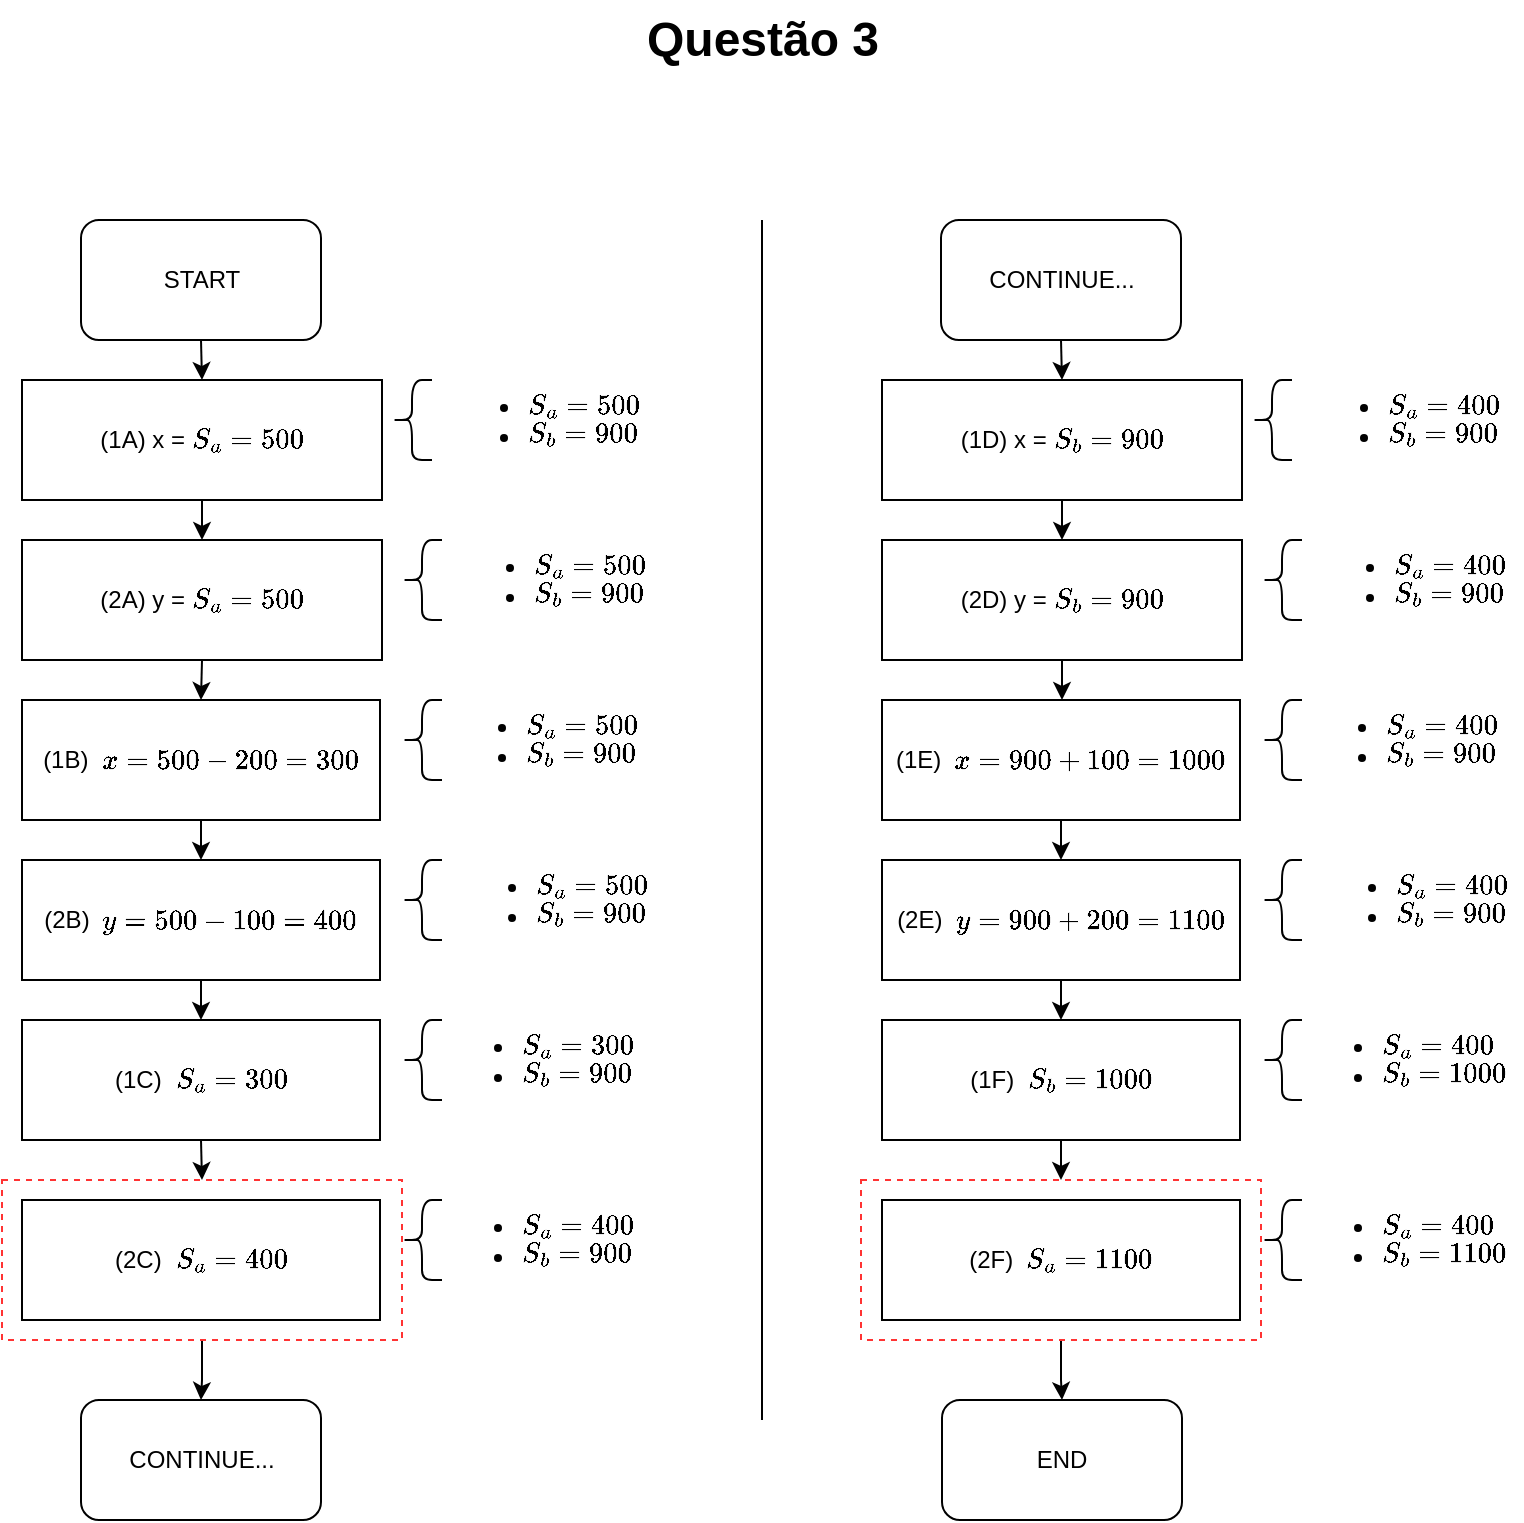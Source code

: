 <mxfile version="14.5.10" type="device"><diagram id="6UnbXr8qQGs8KQ7MlS7m" name="Page-1"><mxGraphModel dx="1185" dy="1783" grid="1" gridSize="10" guides="1" tooltips="1" connect="1" arrows="1" fold="1" page="1" pageScale="1" pageWidth="827" pageHeight="1169" math="1" shadow="0"><root><mxCell id="0"/><mxCell id="1" parent="0"/><mxCell id="nnOhS1JtS-oErV_uSZDZ-1" value="START" style="rounded=1;whiteSpace=wrap;html=1;" vertex="1" parent="1"><mxGeometry x="73.5" y="-1010" width="120" height="60" as="geometry"/></mxCell><mxCell id="nnOhS1JtS-oErV_uSZDZ-2" value="(1A) x = `S_a=500`" style="rounded=0;whiteSpace=wrap;html=1;" vertex="1" parent="1"><mxGeometry x="44" y="-930" width="180" height="60" as="geometry"/></mxCell><mxCell id="nnOhS1JtS-oErV_uSZDZ-3" value="(2A) y = `S_a=500`" style="rounded=0;whiteSpace=wrap;html=1;" vertex="1" parent="1"><mxGeometry x="44" y="-850" width="180" height="60" as="geometry"/></mxCell><mxCell id="nnOhS1JtS-oErV_uSZDZ-4" value="" style="shape=curlyBracket;whiteSpace=wrap;html=1;rounded=1;" vertex="1" parent="1"><mxGeometry x="229" y="-930" width="20" height="40" as="geometry"/></mxCell><mxCell id="nnOhS1JtS-oErV_uSZDZ-5" value="&lt;ul&gt;&lt;li&gt;`S_a =500`&lt;/li&gt;&lt;li&gt;`S_b=900`&lt;/li&gt;&lt;/ul&gt;" style="text;strokeColor=none;fillColor=none;html=1;whiteSpace=wrap;verticalAlign=middle;overflow=hidden;" vertex="1" parent="1"><mxGeometry x="255.25" y="-950" width="108.75" height="80" as="geometry"/></mxCell><mxCell id="nnOhS1JtS-oErV_uSZDZ-6" value="" style="shape=curlyBracket;whiteSpace=wrap;html=1;rounded=1;" vertex="1" parent="1"><mxGeometry x="234" y="-850" width="20" height="40" as="geometry"/></mxCell><mxCell id="nnOhS1JtS-oErV_uSZDZ-51" style="edgeStyle=orthogonalEdgeStyle;rounded=0;orthogonalLoop=1;jettySize=auto;html=1;exitX=0.5;exitY=1;exitDx=0;exitDy=0;entryX=0.5;entryY=0;entryDx=0;entryDy=0;" edge="1" parent="1" source="nnOhS1JtS-oErV_uSZDZ-8" target="nnOhS1JtS-oErV_uSZDZ-13"><mxGeometry relative="1" as="geometry"/></mxCell><mxCell id="nnOhS1JtS-oErV_uSZDZ-8" value="(1B)&amp;nbsp; `x=500-200&lt;br&gt;=300`" style="rounded=0;whiteSpace=wrap;html=1;" vertex="1" parent="1"><mxGeometry x="44" y="-770" width="179" height="60" as="geometry"/></mxCell><mxCell id="nnOhS1JtS-oErV_uSZDZ-9" value="" style="shape=curlyBracket;whiteSpace=wrap;html=1;rounded=1;" vertex="1" parent="1"><mxGeometry x="234" y="-770" width="20" height="40" as="geometry"/></mxCell><mxCell id="nnOhS1JtS-oErV_uSZDZ-11" value="&lt;ul&gt;&lt;li&gt;`S_a =500`&lt;/li&gt;&lt;li&gt;`S_b=900`&lt;/li&gt;&lt;/ul&gt;" style="text;strokeColor=none;fillColor=none;html=1;whiteSpace=wrap;verticalAlign=middle;overflow=hidden;" vertex="1" parent="1"><mxGeometry x="257.75" y="-870" width="106.25" height="80" as="geometry"/></mxCell><mxCell id="nnOhS1JtS-oErV_uSZDZ-12" value="&lt;ul&gt;&lt;li&gt;`S_a =500`&lt;/li&gt;&lt;li&gt;`S_b=900`&lt;/li&gt;&lt;/ul&gt;" style="text;strokeColor=none;fillColor=none;html=1;whiteSpace=wrap;verticalAlign=middle;overflow=hidden;" vertex="1" parent="1"><mxGeometry x="254" y="-790" width="110" height="80" as="geometry"/></mxCell><mxCell id="nnOhS1JtS-oErV_uSZDZ-52" style="edgeStyle=orthogonalEdgeStyle;rounded=0;orthogonalLoop=1;jettySize=auto;html=1;exitX=0.5;exitY=1;exitDx=0;exitDy=0;entryX=0.5;entryY=0;entryDx=0;entryDy=0;" edge="1" parent="1" source="nnOhS1JtS-oErV_uSZDZ-13" target="nnOhS1JtS-oErV_uSZDZ-16"><mxGeometry relative="1" as="geometry"/></mxCell><mxCell id="nnOhS1JtS-oErV_uSZDZ-13" value="(2B)&amp;nbsp; `y=500-100&lt;br&gt;=400`" style="rounded=0;whiteSpace=wrap;html=1;" vertex="1" parent="1"><mxGeometry x="44" y="-690" width="179" height="60" as="geometry"/></mxCell><mxCell id="nnOhS1JtS-oErV_uSZDZ-14" value="" style="shape=curlyBracket;whiteSpace=wrap;html=1;rounded=1;" vertex="1" parent="1"><mxGeometry x="234" y="-690" width="20" height="40" as="geometry"/></mxCell><mxCell id="nnOhS1JtS-oErV_uSZDZ-15" value="&lt;ul&gt;&lt;li&gt;`S_a =500`&lt;/li&gt;&lt;li&gt;`S_b=900`&lt;/li&gt;&lt;/ul&gt;" style="text;strokeColor=none;fillColor=none;html=1;whiteSpace=wrap;verticalAlign=middle;overflow=hidden;" vertex="1" parent="1"><mxGeometry x="259" y="-710" width="105" height="80" as="geometry"/></mxCell><mxCell id="nnOhS1JtS-oErV_uSZDZ-53" style="edgeStyle=orthogonalEdgeStyle;rounded=0;orthogonalLoop=1;jettySize=auto;html=1;exitX=0.5;exitY=1;exitDx=0;exitDy=0;entryX=0.5;entryY=0;entryDx=0;entryDy=0;" edge="1" parent="1" source="nnOhS1JtS-oErV_uSZDZ-16" target="nnOhS1JtS-oErV_uSZDZ-23"><mxGeometry relative="1" as="geometry"/></mxCell><mxCell id="nnOhS1JtS-oErV_uSZDZ-16" value="(1C)&amp;nbsp; `S_a=300`" style="rounded=0;whiteSpace=wrap;html=1;" vertex="1" parent="1"><mxGeometry x="44" y="-610" width="179" height="60" as="geometry"/></mxCell><mxCell id="nnOhS1JtS-oErV_uSZDZ-17" value="" style="shape=curlyBracket;whiteSpace=wrap;html=1;rounded=1;" vertex="1" parent="1"><mxGeometry x="234" y="-610" width="20" height="40" as="geometry"/></mxCell><mxCell id="nnOhS1JtS-oErV_uSZDZ-18" value="&lt;ul&gt;&lt;li&gt;`S_a =300`&lt;/li&gt;&lt;li&gt;`S_b=900`&lt;/li&gt;&lt;/ul&gt;" style="text;strokeColor=none;fillColor=none;html=1;whiteSpace=wrap;verticalAlign=middle;overflow=hidden;" vertex="1" parent="1"><mxGeometry x="251.5" y="-630" width="112.5" height="80" as="geometry"/></mxCell><mxCell id="nnOhS1JtS-oErV_uSZDZ-19" value="(2C)&amp;nbsp; `S_a=400`" style="rounded=0;whiteSpace=wrap;html=1;" vertex="1" parent="1"><mxGeometry x="44" y="-520" width="179" height="60" as="geometry"/></mxCell><mxCell id="nnOhS1JtS-oErV_uSZDZ-20" value="" style="shape=curlyBracket;whiteSpace=wrap;html=1;rounded=1;" vertex="1" parent="1"><mxGeometry x="234" y="-520" width="20" height="40" as="geometry"/></mxCell><mxCell id="nnOhS1JtS-oErV_uSZDZ-21" value="&lt;ul&gt;&lt;li&gt;`S_a =400`&lt;/li&gt;&lt;li&gt;`S_b=900`&lt;/li&gt;&lt;/ul&gt;" style="text;strokeColor=none;fillColor=none;html=1;whiteSpace=wrap;verticalAlign=middle;overflow=hidden;" vertex="1" parent="1"><mxGeometry x="251.5" y="-540" width="112.5" height="80" as="geometry"/></mxCell><mxCell id="nnOhS1JtS-oErV_uSZDZ-63" style="edgeStyle=orthogonalEdgeStyle;rounded=0;orthogonalLoop=1;jettySize=auto;html=1;exitX=0.5;exitY=1;exitDx=0;exitDy=0;" edge="1" parent="1" source="nnOhS1JtS-oErV_uSZDZ-23" target="nnOhS1JtS-oErV_uSZDZ-25"><mxGeometry relative="1" as="geometry"/></mxCell><mxCell id="nnOhS1JtS-oErV_uSZDZ-23" value="" style="rounded=0;whiteSpace=wrap;html=1;dashed=1;fillColor=none;strokeColor=#FF3333;" vertex="1" parent="1"><mxGeometry x="34" y="-530" width="200" height="80" as="geometry"/></mxCell><mxCell id="nnOhS1JtS-oErV_uSZDZ-24" value="" style="endArrow=none;html=1;" edge="1" parent="1"><mxGeometry width="50" height="50" relative="1" as="geometry"><mxPoint x="414" y="-410" as="sourcePoint"/><mxPoint x="414" y="-1010" as="targetPoint"/></mxGeometry></mxCell><mxCell id="nnOhS1JtS-oErV_uSZDZ-25" value="CONTINUE..." style="rounded=1;whiteSpace=wrap;html=1;" vertex="1" parent="1"><mxGeometry x="73.5" y="-420" width="120" height="60" as="geometry"/></mxCell><mxCell id="nnOhS1JtS-oErV_uSZDZ-54" style="edgeStyle=orthogonalEdgeStyle;rounded=0;orthogonalLoop=1;jettySize=auto;html=1;exitX=0.5;exitY=1;exitDx=0;exitDy=0;entryX=0.5;entryY=0;entryDx=0;entryDy=0;" edge="1" parent="1" source="nnOhS1JtS-oErV_uSZDZ-26" target="nnOhS1JtS-oErV_uSZDZ-27"><mxGeometry relative="1" as="geometry"/></mxCell><mxCell id="nnOhS1JtS-oErV_uSZDZ-26" value="CONTINUE..." style="rounded=1;whiteSpace=wrap;html=1;" vertex="1" parent="1"><mxGeometry x="503.5" y="-1010" width="120" height="60" as="geometry"/></mxCell><mxCell id="nnOhS1JtS-oErV_uSZDZ-55" style="edgeStyle=orthogonalEdgeStyle;rounded=0;orthogonalLoop=1;jettySize=auto;html=1;exitX=0.5;exitY=1;exitDx=0;exitDy=0;entryX=0.5;entryY=0;entryDx=0;entryDy=0;" edge="1" parent="1" source="nnOhS1JtS-oErV_uSZDZ-27" target="nnOhS1JtS-oErV_uSZDZ-28"><mxGeometry relative="1" as="geometry"/></mxCell><mxCell id="nnOhS1JtS-oErV_uSZDZ-27" value="(1D) x = `S_b=900`" style="rounded=0;whiteSpace=wrap;html=1;" vertex="1" parent="1"><mxGeometry x="474" y="-930" width="180" height="60" as="geometry"/></mxCell><mxCell id="nnOhS1JtS-oErV_uSZDZ-59" style="edgeStyle=orthogonalEdgeStyle;rounded=0;orthogonalLoop=1;jettySize=auto;html=1;exitX=0.5;exitY=1;exitDx=0;exitDy=0;" edge="1" parent="1" source="nnOhS1JtS-oErV_uSZDZ-28" target="nnOhS1JtS-oErV_uSZDZ-32"><mxGeometry relative="1" as="geometry"/></mxCell><mxCell id="nnOhS1JtS-oErV_uSZDZ-28" value="(2D) y = `S_b=900`" style="rounded=0;whiteSpace=wrap;html=1;" vertex="1" parent="1"><mxGeometry x="474" y="-850" width="180" height="60" as="geometry"/></mxCell><mxCell id="nnOhS1JtS-oErV_uSZDZ-29" value="" style="shape=curlyBracket;whiteSpace=wrap;html=1;rounded=1;" vertex="1" parent="1"><mxGeometry x="659" y="-930" width="20" height="40" as="geometry"/></mxCell><mxCell id="nnOhS1JtS-oErV_uSZDZ-30" value="&lt;ul&gt;&lt;li&gt;`S_a =400`&lt;/li&gt;&lt;li&gt;`S_b=900`&lt;/li&gt;&lt;/ul&gt;" style="text;strokeColor=none;fillColor=none;html=1;whiteSpace=wrap;verticalAlign=middle;overflow=hidden;" vertex="1" parent="1"><mxGeometry x="685.25" y="-950" width="108.75" height="80" as="geometry"/></mxCell><mxCell id="nnOhS1JtS-oErV_uSZDZ-31" value="" style="shape=curlyBracket;whiteSpace=wrap;html=1;rounded=1;" vertex="1" parent="1"><mxGeometry x="664" y="-850" width="20" height="40" as="geometry"/></mxCell><mxCell id="nnOhS1JtS-oErV_uSZDZ-60" style="edgeStyle=orthogonalEdgeStyle;rounded=0;orthogonalLoop=1;jettySize=auto;html=1;exitX=0.5;exitY=1;exitDx=0;exitDy=0;entryX=0.5;entryY=0;entryDx=0;entryDy=0;" edge="1" parent="1" source="nnOhS1JtS-oErV_uSZDZ-32" target="nnOhS1JtS-oErV_uSZDZ-36"><mxGeometry relative="1" as="geometry"/></mxCell><mxCell id="nnOhS1JtS-oErV_uSZDZ-32" value="(1E)&amp;nbsp; `x=900+100&lt;br&gt;=1000`" style="rounded=0;whiteSpace=wrap;html=1;" vertex="1" parent="1"><mxGeometry x="474" y="-770" width="179" height="60" as="geometry"/></mxCell><mxCell id="nnOhS1JtS-oErV_uSZDZ-33" value="" style="shape=curlyBracket;whiteSpace=wrap;html=1;rounded=1;" vertex="1" parent="1"><mxGeometry x="664" y="-770" width="20" height="40" as="geometry"/></mxCell><mxCell id="nnOhS1JtS-oErV_uSZDZ-34" value="&lt;ul&gt;&lt;li&gt;`S_a =400`&lt;/li&gt;&lt;li&gt;`S_b=900`&lt;/li&gt;&lt;/ul&gt;" style="text;strokeColor=none;fillColor=none;html=1;whiteSpace=wrap;verticalAlign=middle;overflow=hidden;" vertex="1" parent="1"><mxGeometry x="687.75" y="-870" width="106.25" height="80" as="geometry"/></mxCell><mxCell id="nnOhS1JtS-oErV_uSZDZ-35" value="&lt;ul&gt;&lt;li&gt;`S_a =400`&lt;/li&gt;&lt;li&gt;`S_b=900`&lt;/li&gt;&lt;/ul&gt;" style="text;strokeColor=none;fillColor=none;html=1;whiteSpace=wrap;verticalAlign=middle;overflow=hidden;" vertex="1" parent="1"><mxGeometry x="684" y="-790" width="110" height="80" as="geometry"/></mxCell><mxCell id="nnOhS1JtS-oErV_uSZDZ-61" style="edgeStyle=orthogonalEdgeStyle;rounded=0;orthogonalLoop=1;jettySize=auto;html=1;exitX=0.5;exitY=1;exitDx=0;exitDy=0;entryX=0.5;entryY=0;entryDx=0;entryDy=0;" edge="1" parent="1" source="nnOhS1JtS-oErV_uSZDZ-36" target="nnOhS1JtS-oErV_uSZDZ-39"><mxGeometry relative="1" as="geometry"/></mxCell><mxCell id="nnOhS1JtS-oErV_uSZDZ-36" value="(2E)&amp;nbsp; `y=900+200&lt;br&gt;=1100`" style="rounded=0;whiteSpace=wrap;html=1;" vertex="1" parent="1"><mxGeometry x="474" y="-690" width="179" height="60" as="geometry"/></mxCell><mxCell id="nnOhS1JtS-oErV_uSZDZ-37" value="" style="shape=curlyBracket;whiteSpace=wrap;html=1;rounded=1;" vertex="1" parent="1"><mxGeometry x="664" y="-690" width="20" height="40" as="geometry"/></mxCell><mxCell id="nnOhS1JtS-oErV_uSZDZ-38" value="&lt;ul&gt;&lt;li&gt;`S_a =400`&lt;/li&gt;&lt;li&gt;`S_b=900`&lt;/li&gt;&lt;/ul&gt;" style="text;strokeColor=none;fillColor=none;html=1;whiteSpace=wrap;verticalAlign=middle;overflow=hidden;" vertex="1" parent="1"><mxGeometry x="689" y="-710" width="105" height="80" as="geometry"/></mxCell><mxCell id="nnOhS1JtS-oErV_uSZDZ-62" style="edgeStyle=orthogonalEdgeStyle;rounded=0;orthogonalLoop=1;jettySize=auto;html=1;exitX=0.5;exitY=1;exitDx=0;exitDy=0;entryX=0.5;entryY=0;entryDx=0;entryDy=0;" edge="1" parent="1" source="nnOhS1JtS-oErV_uSZDZ-39" target="nnOhS1JtS-oErV_uSZDZ-45"><mxGeometry relative="1" as="geometry"/></mxCell><mxCell id="nnOhS1JtS-oErV_uSZDZ-39" value="(1F)&amp;nbsp; `S_b=1000`" style="rounded=0;whiteSpace=wrap;html=1;" vertex="1" parent="1"><mxGeometry x="474" y="-610" width="179" height="60" as="geometry"/></mxCell><mxCell id="nnOhS1JtS-oErV_uSZDZ-40" value="" style="shape=curlyBracket;whiteSpace=wrap;html=1;rounded=1;" vertex="1" parent="1"><mxGeometry x="664" y="-610" width="20" height="40" as="geometry"/></mxCell><mxCell id="nnOhS1JtS-oErV_uSZDZ-41" value="&lt;ul&gt;&lt;li&gt;`S_a =400`&lt;/li&gt;&lt;li&gt;`S_b=1000`&lt;/li&gt;&lt;/ul&gt;" style="text;strokeColor=none;fillColor=none;html=1;whiteSpace=wrap;verticalAlign=middle;overflow=hidden;" vertex="1" parent="1"><mxGeometry x="681.5" y="-630" width="112.5" height="80" as="geometry"/></mxCell><mxCell id="nnOhS1JtS-oErV_uSZDZ-42" value="(2F)&amp;nbsp; `S_a=1100`" style="rounded=0;whiteSpace=wrap;html=1;" vertex="1" parent="1"><mxGeometry x="474" y="-520" width="179" height="60" as="geometry"/></mxCell><mxCell id="nnOhS1JtS-oErV_uSZDZ-43" value="" style="shape=curlyBracket;whiteSpace=wrap;html=1;rounded=1;" vertex="1" parent="1"><mxGeometry x="664" y="-520" width="20" height="40" as="geometry"/></mxCell><mxCell id="nnOhS1JtS-oErV_uSZDZ-44" value="&lt;ul&gt;&lt;li&gt;`S_a =400`&lt;/li&gt;&lt;li&gt;`S_b=1100`&lt;/li&gt;&lt;/ul&gt;" style="text;strokeColor=none;fillColor=none;html=1;whiteSpace=wrap;verticalAlign=middle;overflow=hidden;" vertex="1" parent="1"><mxGeometry x="681.5" y="-540" width="112.5" height="80" as="geometry"/></mxCell><mxCell id="nnOhS1JtS-oErV_uSZDZ-64" style="edgeStyle=orthogonalEdgeStyle;rounded=0;orthogonalLoop=1;jettySize=auto;html=1;exitX=0.5;exitY=1;exitDx=0;exitDy=0;" edge="1" parent="1" source="nnOhS1JtS-oErV_uSZDZ-45" target="nnOhS1JtS-oErV_uSZDZ-46"><mxGeometry relative="1" as="geometry"/></mxCell><mxCell id="nnOhS1JtS-oErV_uSZDZ-45" value="" style="rounded=0;whiteSpace=wrap;html=1;dashed=1;fillColor=none;strokeColor=#FF3333;" vertex="1" parent="1"><mxGeometry x="463.5" y="-530" width="200" height="80" as="geometry"/></mxCell><mxCell id="nnOhS1JtS-oErV_uSZDZ-46" value="END" style="rounded=1;whiteSpace=wrap;html=1;" vertex="1" parent="1"><mxGeometry x="504" y="-420" width="120" height="60" as="geometry"/></mxCell><mxCell id="nnOhS1JtS-oErV_uSZDZ-47" value="" style="endArrow=classic;html=1;exitX=0.5;exitY=1;exitDx=0;exitDy=0;entryX=0.5;entryY=0;entryDx=0;entryDy=0;" edge="1" parent="1" source="nnOhS1JtS-oErV_uSZDZ-1" target="nnOhS1JtS-oErV_uSZDZ-2"><mxGeometry width="50" height="50" relative="1" as="geometry"><mxPoint x="384" y="-670" as="sourcePoint"/><mxPoint x="434" y="-720" as="targetPoint"/></mxGeometry></mxCell><mxCell id="nnOhS1JtS-oErV_uSZDZ-49" value="" style="endArrow=classic;html=1;entryX=0.5;entryY=0;entryDx=0;entryDy=0;exitX=0.5;exitY=1;exitDx=0;exitDy=0;" edge="1" parent="1" source="nnOhS1JtS-oErV_uSZDZ-2" target="nnOhS1JtS-oErV_uSZDZ-3"><mxGeometry width="50" height="50" relative="1" as="geometry"><mxPoint x="149" y="-930" as="sourcePoint"/><mxPoint x="144" y="-920" as="targetPoint"/></mxGeometry></mxCell><mxCell id="nnOhS1JtS-oErV_uSZDZ-50" value="" style="endArrow=classic;html=1;entryX=0.5;entryY=0;entryDx=0;entryDy=0;exitX=0.5;exitY=1;exitDx=0;exitDy=0;" edge="1" parent="1" source="nnOhS1JtS-oErV_uSZDZ-3" target="nnOhS1JtS-oErV_uSZDZ-8"><mxGeometry width="50" height="50" relative="1" as="geometry"><mxPoint x="159" y="-780" as="sourcePoint"/><mxPoint x="154" y="-910" as="targetPoint"/></mxGeometry></mxCell><mxCell id="nnOhS1JtS-oErV_uSZDZ-65" value="Questão 3" style="text;strokeColor=none;fillColor=none;html=1;fontSize=24;fontStyle=1;verticalAlign=middle;align=center;dashed=1;" vertex="1" parent="1"><mxGeometry x="353" y="-1120" width="122" height="40" as="geometry"/></mxCell></root></mxGraphModel></diagram></mxfile>